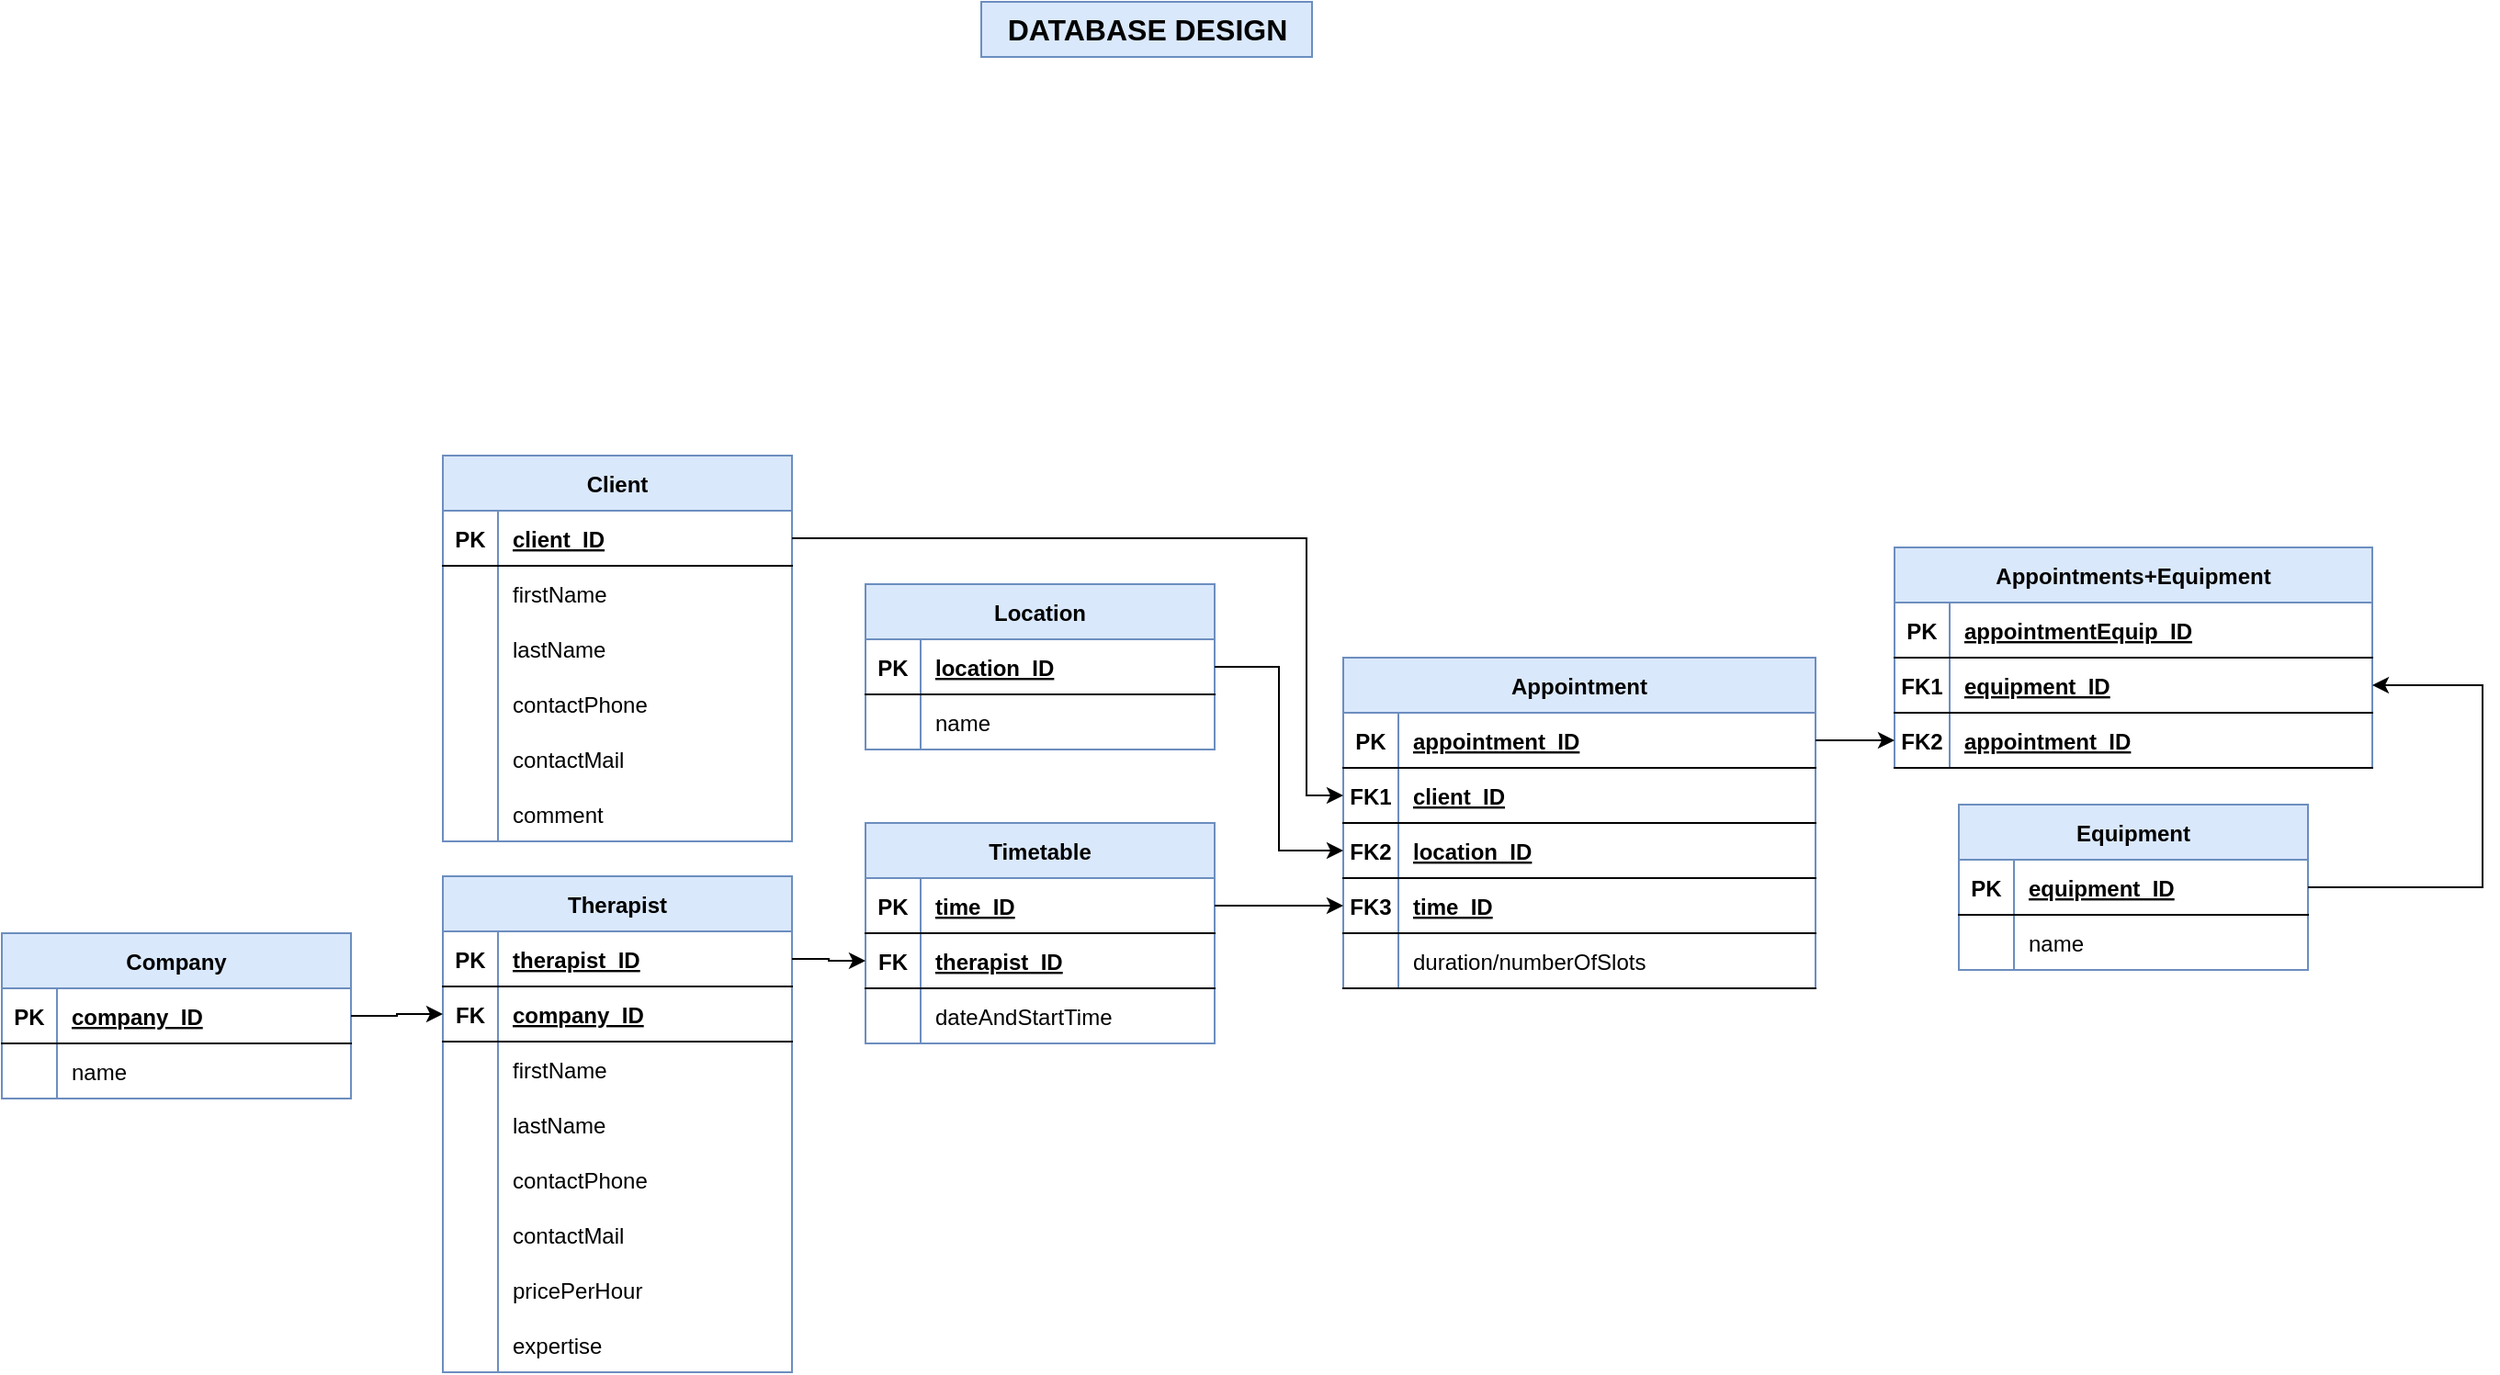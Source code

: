 <mxfile version="20.8.20" type="github"><diagram id="jlo-bYdpeBWz3SXRT93-" name="Page-1"><mxGraphModel dx="1931" dy="756" grid="1" gridSize="10" guides="1" tooltips="1" connect="1" arrows="1" fold="1" page="1" pageScale="1" pageWidth="827" pageHeight="1169" math="0" shadow="0"><root><mxCell id="0"/><mxCell id="1" parent="0"/><mxCell id="3V5KnM2Cs49ycITd4yvA-1" value="Appointment" style="shape=table;startSize=30;container=1;collapsible=1;childLayout=tableLayout;fixedRows=1;rowLines=0;fontStyle=1;align=center;resizeLast=1;fillColor=#dae8fc;strokeColor=#6c8ebf;" parent="1" vertex="1"><mxGeometry x="520" y="430" width="257" height="180" as="geometry"><mxRectangle x="280" y="190" width="110" height="30" as="alternateBounds"/></mxGeometry></mxCell><mxCell id="3V5KnM2Cs49ycITd4yvA-2" value="" style="shape=tableRow;horizontal=0;startSize=0;swimlaneHead=0;swimlaneBody=0;fillColor=none;collapsible=0;dropTarget=0;points=[[0,0.5],[1,0.5]];portConstraint=eastwest;top=0;left=0;right=0;bottom=1;" parent="3V5KnM2Cs49ycITd4yvA-1" vertex="1"><mxGeometry y="30" width="257" height="30" as="geometry"/></mxCell><mxCell id="3V5KnM2Cs49ycITd4yvA-3" value="PK" style="shape=partialRectangle;connectable=0;fillColor=none;top=0;left=0;bottom=0;right=0;fontStyle=1;overflow=hidden;" parent="3V5KnM2Cs49ycITd4yvA-2" vertex="1"><mxGeometry width="30" height="30" as="geometry"><mxRectangle width="30" height="30" as="alternateBounds"/></mxGeometry></mxCell><mxCell id="3V5KnM2Cs49ycITd4yvA-4" value="appointment_ID" style="shape=partialRectangle;connectable=0;fillColor=none;top=0;left=0;bottom=0;right=0;align=left;spacingLeft=6;fontStyle=5;overflow=hidden;" parent="3V5KnM2Cs49ycITd4yvA-2" vertex="1"><mxGeometry x="30" width="227" height="30" as="geometry"><mxRectangle width="227" height="30" as="alternateBounds"/></mxGeometry></mxCell><mxCell id="3V5KnM2Cs49ycITd4yvA-25" style="shape=tableRow;horizontal=0;startSize=0;swimlaneHead=0;swimlaneBody=0;fillColor=none;collapsible=0;dropTarget=0;points=[[0,0.5],[1,0.5]];portConstraint=eastwest;top=0;left=0;right=0;bottom=1;" parent="3V5KnM2Cs49ycITd4yvA-1" vertex="1"><mxGeometry y="60" width="257" height="30" as="geometry"/></mxCell><mxCell id="3V5KnM2Cs49ycITd4yvA-26" value="FK1" style="shape=partialRectangle;connectable=0;fillColor=none;top=0;left=0;bottom=0;right=0;fontStyle=1;overflow=hidden;" parent="3V5KnM2Cs49ycITd4yvA-25" vertex="1"><mxGeometry width="30" height="30" as="geometry"><mxRectangle width="30" height="30" as="alternateBounds"/></mxGeometry></mxCell><mxCell id="3V5KnM2Cs49ycITd4yvA-27" value="client_ID" style="shape=partialRectangle;connectable=0;fillColor=none;top=0;left=0;bottom=0;right=0;align=left;spacingLeft=6;fontStyle=5;overflow=hidden;" parent="3V5KnM2Cs49ycITd4yvA-25" vertex="1"><mxGeometry x="30" width="227" height="30" as="geometry"><mxRectangle width="227" height="30" as="alternateBounds"/></mxGeometry></mxCell><mxCell id="3V5KnM2Cs49ycITd4yvA-28" style="shape=tableRow;horizontal=0;startSize=0;swimlaneHead=0;swimlaneBody=0;fillColor=none;collapsible=0;dropTarget=0;points=[[0,0.5],[1,0.5]];portConstraint=eastwest;top=0;left=0;right=0;bottom=1;" parent="3V5KnM2Cs49ycITd4yvA-1" vertex="1"><mxGeometry y="90" width="257" height="30" as="geometry"/></mxCell><mxCell id="3V5KnM2Cs49ycITd4yvA-29" value="FK2" style="shape=partialRectangle;connectable=0;fillColor=none;top=0;left=0;bottom=0;right=0;fontStyle=1;overflow=hidden;" parent="3V5KnM2Cs49ycITd4yvA-28" vertex="1"><mxGeometry width="30" height="30" as="geometry"><mxRectangle width="30" height="30" as="alternateBounds"/></mxGeometry></mxCell><mxCell id="3V5KnM2Cs49ycITd4yvA-30" value="location_ID" style="shape=partialRectangle;connectable=0;fillColor=none;top=0;left=0;bottom=0;right=0;align=left;spacingLeft=6;fontStyle=5;overflow=hidden;" parent="3V5KnM2Cs49ycITd4yvA-28" vertex="1"><mxGeometry x="30" width="227" height="30" as="geometry"><mxRectangle width="227" height="30" as="alternateBounds"/></mxGeometry></mxCell><mxCell id="oIh446ihmRbqY0KrSiiX-4" style="shape=tableRow;horizontal=0;startSize=0;swimlaneHead=0;swimlaneBody=0;fillColor=none;collapsible=0;dropTarget=0;points=[[0,0.5],[1,0.5]];portConstraint=eastwest;top=0;left=0;right=0;bottom=1;" vertex="1" parent="3V5KnM2Cs49ycITd4yvA-1"><mxGeometry y="120" width="257" height="30" as="geometry"/></mxCell><mxCell id="oIh446ihmRbqY0KrSiiX-5" value="FK3" style="shape=partialRectangle;connectable=0;fillColor=none;top=0;left=0;bottom=0;right=0;fontStyle=1;overflow=hidden;" vertex="1" parent="oIh446ihmRbqY0KrSiiX-4"><mxGeometry width="30" height="30" as="geometry"><mxRectangle width="30" height="30" as="alternateBounds"/></mxGeometry></mxCell><mxCell id="oIh446ihmRbqY0KrSiiX-6" value="time_ID" style="shape=partialRectangle;connectable=0;fillColor=none;top=0;left=0;bottom=0;right=0;align=left;spacingLeft=6;fontStyle=5;overflow=hidden;" vertex="1" parent="oIh446ihmRbqY0KrSiiX-4"><mxGeometry x="30" width="227" height="30" as="geometry"><mxRectangle width="227" height="30" as="alternateBounds"/></mxGeometry></mxCell><mxCell id="oIh446ihmRbqY0KrSiiX-1" style="shape=tableRow;horizontal=0;startSize=0;swimlaneHead=0;swimlaneBody=0;fillColor=none;collapsible=0;dropTarget=0;points=[[0,0.5],[1,0.5]];portConstraint=eastwest;top=0;left=0;right=0;bottom=1;" vertex="1" parent="3V5KnM2Cs49ycITd4yvA-1"><mxGeometry y="150" width="257" height="30" as="geometry"/></mxCell><mxCell id="oIh446ihmRbqY0KrSiiX-2" style="shape=partialRectangle;connectable=0;fillColor=none;top=0;left=0;bottom=0;right=0;fontStyle=1;overflow=hidden;" vertex="1" parent="oIh446ihmRbqY0KrSiiX-1"><mxGeometry width="30" height="30" as="geometry"><mxRectangle width="30" height="30" as="alternateBounds"/></mxGeometry></mxCell><mxCell id="oIh446ihmRbqY0KrSiiX-3" value="duration/numberOfSlots" style="shape=partialRectangle;connectable=0;fillColor=none;top=0;left=0;bottom=0;right=0;align=left;spacingLeft=6;fontStyle=0;overflow=hidden;" vertex="1" parent="oIh446ihmRbqY0KrSiiX-1"><mxGeometry x="30" width="227" height="30" as="geometry"><mxRectangle width="227" height="30" as="alternateBounds"/></mxGeometry></mxCell><mxCell id="3V5KnM2Cs49ycITd4yvA-31" value="Therapist" style="shape=table;startSize=30;container=1;collapsible=1;childLayout=tableLayout;fixedRows=1;rowLines=0;fontStyle=1;align=center;resizeLast=1;fillColor=#dae8fc;strokeColor=#6c8ebf;" parent="1" vertex="1"><mxGeometry x="30" y="549" width="190" height="270" as="geometry"/></mxCell><mxCell id="3V5KnM2Cs49ycITd4yvA-32" value="" style="shape=tableRow;horizontal=0;startSize=0;swimlaneHead=0;swimlaneBody=0;fillColor=none;collapsible=0;dropTarget=0;points=[[0,0.5],[1,0.5]];portConstraint=eastwest;top=0;left=0;right=0;bottom=1;" parent="3V5KnM2Cs49ycITd4yvA-31" vertex="1"><mxGeometry y="30" width="190" height="30" as="geometry"/></mxCell><mxCell id="3V5KnM2Cs49ycITd4yvA-33" value="PK" style="shape=partialRectangle;connectable=0;fillColor=none;top=0;left=0;bottom=0;right=0;fontStyle=1;overflow=hidden;" parent="3V5KnM2Cs49ycITd4yvA-32" vertex="1"><mxGeometry width="30" height="30" as="geometry"><mxRectangle width="30" height="30" as="alternateBounds"/></mxGeometry></mxCell><mxCell id="3V5KnM2Cs49ycITd4yvA-34" value="therapist_ID" style="shape=partialRectangle;connectable=0;fillColor=none;top=0;left=0;bottom=0;right=0;align=left;spacingLeft=6;fontStyle=5;overflow=hidden;" parent="3V5KnM2Cs49ycITd4yvA-32" vertex="1"><mxGeometry x="30" width="160" height="30" as="geometry"><mxRectangle width="160" height="30" as="alternateBounds"/></mxGeometry></mxCell><mxCell id="3V5KnM2Cs49ycITd4yvA-130" style="shape=tableRow;horizontal=0;startSize=0;swimlaneHead=0;swimlaneBody=0;fillColor=none;collapsible=0;dropTarget=0;points=[[0,0.5],[1,0.5]];portConstraint=eastwest;top=0;left=0;right=0;bottom=1;" parent="3V5KnM2Cs49ycITd4yvA-31" vertex="1"><mxGeometry y="60" width="190" height="30" as="geometry"/></mxCell><mxCell id="3V5KnM2Cs49ycITd4yvA-131" value="FK" style="shape=partialRectangle;connectable=0;fillColor=none;top=0;left=0;bottom=0;right=0;fontStyle=1;overflow=hidden;" parent="3V5KnM2Cs49ycITd4yvA-130" vertex="1"><mxGeometry width="30" height="30" as="geometry"><mxRectangle width="30" height="30" as="alternateBounds"/></mxGeometry></mxCell><mxCell id="3V5KnM2Cs49ycITd4yvA-132" value="company_ID" style="shape=partialRectangle;connectable=0;fillColor=none;top=0;left=0;bottom=0;right=0;align=left;spacingLeft=6;fontStyle=5;overflow=hidden;" parent="3V5KnM2Cs49ycITd4yvA-130" vertex="1"><mxGeometry x="30" width="160" height="30" as="geometry"><mxRectangle width="160" height="30" as="alternateBounds"/></mxGeometry></mxCell><mxCell id="3V5KnM2Cs49ycITd4yvA-35" value="" style="shape=tableRow;horizontal=0;startSize=0;swimlaneHead=0;swimlaneBody=0;fillColor=none;collapsible=0;dropTarget=0;points=[[0,0.5],[1,0.5]];portConstraint=eastwest;top=0;left=0;right=0;bottom=0;" parent="3V5KnM2Cs49ycITd4yvA-31" vertex="1"><mxGeometry y="90" width="190" height="30" as="geometry"/></mxCell><mxCell id="3V5KnM2Cs49ycITd4yvA-36" value="" style="shape=partialRectangle;connectable=0;fillColor=none;top=0;left=0;bottom=0;right=0;editable=1;overflow=hidden;" parent="3V5KnM2Cs49ycITd4yvA-35" vertex="1"><mxGeometry width="30" height="30" as="geometry"><mxRectangle width="30" height="30" as="alternateBounds"/></mxGeometry></mxCell><mxCell id="3V5KnM2Cs49ycITd4yvA-37" value="firstName" style="shape=partialRectangle;connectable=0;fillColor=none;top=0;left=0;bottom=0;right=0;align=left;spacingLeft=6;overflow=hidden;" parent="3V5KnM2Cs49ycITd4yvA-35" vertex="1"><mxGeometry x="30" width="160" height="30" as="geometry"><mxRectangle width="160" height="30" as="alternateBounds"/></mxGeometry></mxCell><mxCell id="3V5KnM2Cs49ycITd4yvA-38" value="" style="shape=tableRow;horizontal=0;startSize=0;swimlaneHead=0;swimlaneBody=0;fillColor=none;collapsible=0;dropTarget=0;points=[[0,0.5],[1,0.5]];portConstraint=eastwest;top=0;left=0;right=0;bottom=0;" parent="3V5KnM2Cs49ycITd4yvA-31" vertex="1"><mxGeometry y="120" width="190" height="30" as="geometry"/></mxCell><mxCell id="3V5KnM2Cs49ycITd4yvA-39" value="" style="shape=partialRectangle;connectable=0;fillColor=none;top=0;left=0;bottom=0;right=0;editable=1;overflow=hidden;" parent="3V5KnM2Cs49ycITd4yvA-38" vertex="1"><mxGeometry width="30" height="30" as="geometry"><mxRectangle width="30" height="30" as="alternateBounds"/></mxGeometry></mxCell><mxCell id="3V5KnM2Cs49ycITd4yvA-40" value="lastName" style="shape=partialRectangle;connectable=0;fillColor=none;top=0;left=0;bottom=0;right=0;align=left;spacingLeft=6;overflow=hidden;" parent="3V5KnM2Cs49ycITd4yvA-38" vertex="1"><mxGeometry x="30" width="160" height="30" as="geometry"><mxRectangle width="160" height="30" as="alternateBounds"/></mxGeometry></mxCell><mxCell id="3V5KnM2Cs49ycITd4yvA-41" value="" style="shape=tableRow;horizontal=0;startSize=0;swimlaneHead=0;swimlaneBody=0;fillColor=none;collapsible=0;dropTarget=0;points=[[0,0.5],[1,0.5]];portConstraint=eastwest;top=0;left=0;right=0;bottom=0;" parent="3V5KnM2Cs49ycITd4yvA-31" vertex="1"><mxGeometry y="150" width="190" height="30" as="geometry"/></mxCell><mxCell id="3V5KnM2Cs49ycITd4yvA-42" value="" style="shape=partialRectangle;connectable=0;fillColor=none;top=0;left=0;bottom=0;right=0;editable=1;overflow=hidden;" parent="3V5KnM2Cs49ycITd4yvA-41" vertex="1"><mxGeometry width="30" height="30" as="geometry"><mxRectangle width="30" height="30" as="alternateBounds"/></mxGeometry></mxCell><mxCell id="3V5KnM2Cs49ycITd4yvA-43" value="contactPhone" style="shape=partialRectangle;connectable=0;fillColor=none;top=0;left=0;bottom=0;right=0;align=left;spacingLeft=6;overflow=hidden;" parent="3V5KnM2Cs49ycITd4yvA-41" vertex="1"><mxGeometry x="30" width="160" height="30" as="geometry"><mxRectangle width="160" height="30" as="alternateBounds"/></mxGeometry></mxCell><mxCell id="3V5KnM2Cs49ycITd4yvA-44" style="shape=tableRow;horizontal=0;startSize=0;swimlaneHead=0;swimlaneBody=0;fillColor=none;collapsible=0;dropTarget=0;points=[[0,0.5],[1,0.5]];portConstraint=eastwest;top=0;left=0;right=0;bottom=0;" parent="3V5KnM2Cs49ycITd4yvA-31" vertex="1"><mxGeometry y="180" width="190" height="30" as="geometry"/></mxCell><mxCell id="3V5KnM2Cs49ycITd4yvA-45" style="shape=partialRectangle;connectable=0;fillColor=none;top=0;left=0;bottom=0;right=0;editable=1;overflow=hidden;" parent="3V5KnM2Cs49ycITd4yvA-44" vertex="1"><mxGeometry width="30" height="30" as="geometry"><mxRectangle width="30" height="30" as="alternateBounds"/></mxGeometry></mxCell><mxCell id="3V5KnM2Cs49ycITd4yvA-46" value="contactMail" style="shape=partialRectangle;connectable=0;fillColor=none;top=0;left=0;bottom=0;right=0;align=left;spacingLeft=6;overflow=hidden;" parent="3V5KnM2Cs49ycITd4yvA-44" vertex="1"><mxGeometry x="30" width="160" height="30" as="geometry"><mxRectangle width="160" height="30" as="alternateBounds"/></mxGeometry></mxCell><mxCell id="3V5KnM2Cs49ycITd4yvA-47" style="shape=tableRow;horizontal=0;startSize=0;swimlaneHead=0;swimlaneBody=0;fillColor=none;collapsible=0;dropTarget=0;points=[[0,0.5],[1,0.5]];portConstraint=eastwest;top=0;left=0;right=0;bottom=0;" parent="3V5KnM2Cs49ycITd4yvA-31" vertex="1"><mxGeometry y="210" width="190" height="30" as="geometry"/></mxCell><mxCell id="3V5KnM2Cs49ycITd4yvA-48" style="shape=partialRectangle;connectable=0;fillColor=none;top=0;left=0;bottom=0;right=0;editable=1;overflow=hidden;" parent="3V5KnM2Cs49ycITd4yvA-47" vertex="1"><mxGeometry width="30" height="30" as="geometry"><mxRectangle width="30" height="30" as="alternateBounds"/></mxGeometry></mxCell><mxCell id="3V5KnM2Cs49ycITd4yvA-49" value="pricePerHour" style="shape=partialRectangle;connectable=0;fillColor=none;top=0;left=0;bottom=0;right=0;align=left;spacingLeft=6;overflow=hidden;" parent="3V5KnM2Cs49ycITd4yvA-47" vertex="1"><mxGeometry x="30" width="160" height="30" as="geometry"><mxRectangle width="160" height="30" as="alternateBounds"/></mxGeometry></mxCell><mxCell id="3V5KnM2Cs49ycITd4yvA-50" style="shape=tableRow;horizontal=0;startSize=0;swimlaneHead=0;swimlaneBody=0;fillColor=none;collapsible=0;dropTarget=0;points=[[0,0.5],[1,0.5]];portConstraint=eastwest;top=0;left=0;right=0;bottom=0;" parent="3V5KnM2Cs49ycITd4yvA-31" vertex="1"><mxGeometry y="240" width="190" height="30" as="geometry"/></mxCell><mxCell id="3V5KnM2Cs49ycITd4yvA-51" style="shape=partialRectangle;connectable=0;fillColor=none;top=0;left=0;bottom=0;right=0;editable=1;overflow=hidden;" parent="3V5KnM2Cs49ycITd4yvA-50" vertex="1"><mxGeometry width="30" height="30" as="geometry"><mxRectangle width="30" height="30" as="alternateBounds"/></mxGeometry></mxCell><mxCell id="3V5KnM2Cs49ycITd4yvA-52" value="expertise" style="shape=partialRectangle;connectable=0;fillColor=none;top=0;left=0;bottom=0;right=0;align=left;spacingLeft=6;overflow=hidden;" parent="3V5KnM2Cs49ycITd4yvA-50" vertex="1"><mxGeometry x="30" width="160" height="30" as="geometry"><mxRectangle width="160" height="30" as="alternateBounds"/></mxGeometry></mxCell><mxCell id="3V5KnM2Cs49ycITd4yvA-53" value="Client" style="shape=table;startSize=30;container=1;collapsible=1;childLayout=tableLayout;fixedRows=1;rowLines=0;fontStyle=1;align=center;resizeLast=1;fillColor=#dae8fc;strokeColor=#6c8ebf;" parent="1" vertex="1"><mxGeometry x="30" y="320" width="190" height="210" as="geometry"/></mxCell><mxCell id="3V5KnM2Cs49ycITd4yvA-54" value="" style="shape=tableRow;horizontal=0;startSize=0;swimlaneHead=0;swimlaneBody=0;fillColor=none;collapsible=0;dropTarget=0;points=[[0,0.5],[1,0.5]];portConstraint=eastwest;top=0;left=0;right=0;bottom=1;" parent="3V5KnM2Cs49ycITd4yvA-53" vertex="1"><mxGeometry y="30" width="190" height="30" as="geometry"/></mxCell><mxCell id="3V5KnM2Cs49ycITd4yvA-55" value="PK" style="shape=partialRectangle;connectable=0;fillColor=none;top=0;left=0;bottom=0;right=0;fontStyle=1;overflow=hidden;" parent="3V5KnM2Cs49ycITd4yvA-54" vertex="1"><mxGeometry width="30" height="30" as="geometry"><mxRectangle width="30" height="30" as="alternateBounds"/></mxGeometry></mxCell><mxCell id="3V5KnM2Cs49ycITd4yvA-56" value="client_ID" style="shape=partialRectangle;connectable=0;fillColor=none;top=0;left=0;bottom=0;right=0;align=left;spacingLeft=6;fontStyle=5;overflow=hidden;" parent="3V5KnM2Cs49ycITd4yvA-54" vertex="1"><mxGeometry x="30" width="160" height="30" as="geometry"><mxRectangle width="160" height="30" as="alternateBounds"/></mxGeometry></mxCell><mxCell id="3V5KnM2Cs49ycITd4yvA-57" value="" style="shape=tableRow;horizontal=0;startSize=0;swimlaneHead=0;swimlaneBody=0;fillColor=none;collapsible=0;dropTarget=0;points=[[0,0.5],[1,0.5]];portConstraint=eastwest;top=0;left=0;right=0;bottom=0;" parent="3V5KnM2Cs49ycITd4yvA-53" vertex="1"><mxGeometry y="60" width="190" height="30" as="geometry"/></mxCell><mxCell id="3V5KnM2Cs49ycITd4yvA-58" value="" style="shape=partialRectangle;connectable=0;fillColor=none;top=0;left=0;bottom=0;right=0;editable=1;overflow=hidden;" parent="3V5KnM2Cs49ycITd4yvA-57" vertex="1"><mxGeometry width="30" height="30" as="geometry"><mxRectangle width="30" height="30" as="alternateBounds"/></mxGeometry></mxCell><mxCell id="3V5KnM2Cs49ycITd4yvA-59" value="firstName" style="shape=partialRectangle;connectable=0;fillColor=none;top=0;left=0;bottom=0;right=0;align=left;spacingLeft=6;overflow=hidden;" parent="3V5KnM2Cs49ycITd4yvA-57" vertex="1"><mxGeometry x="30" width="160" height="30" as="geometry"><mxRectangle width="160" height="30" as="alternateBounds"/></mxGeometry></mxCell><mxCell id="3V5KnM2Cs49ycITd4yvA-60" value="" style="shape=tableRow;horizontal=0;startSize=0;swimlaneHead=0;swimlaneBody=0;fillColor=none;collapsible=0;dropTarget=0;points=[[0,0.5],[1,0.5]];portConstraint=eastwest;top=0;left=0;right=0;bottom=0;" parent="3V5KnM2Cs49ycITd4yvA-53" vertex="1"><mxGeometry y="90" width="190" height="30" as="geometry"/></mxCell><mxCell id="3V5KnM2Cs49ycITd4yvA-61" value="" style="shape=partialRectangle;connectable=0;fillColor=none;top=0;left=0;bottom=0;right=0;editable=1;overflow=hidden;" parent="3V5KnM2Cs49ycITd4yvA-60" vertex="1"><mxGeometry width="30" height="30" as="geometry"><mxRectangle width="30" height="30" as="alternateBounds"/></mxGeometry></mxCell><mxCell id="3V5KnM2Cs49ycITd4yvA-62" value="lastName" style="shape=partialRectangle;connectable=0;fillColor=none;top=0;left=0;bottom=0;right=0;align=left;spacingLeft=6;overflow=hidden;" parent="3V5KnM2Cs49ycITd4yvA-60" vertex="1"><mxGeometry x="30" width="160" height="30" as="geometry"><mxRectangle width="160" height="30" as="alternateBounds"/></mxGeometry></mxCell><mxCell id="3V5KnM2Cs49ycITd4yvA-63" value="" style="shape=tableRow;horizontal=0;startSize=0;swimlaneHead=0;swimlaneBody=0;fillColor=none;collapsible=0;dropTarget=0;points=[[0,0.5],[1,0.5]];portConstraint=eastwest;top=0;left=0;right=0;bottom=0;" parent="3V5KnM2Cs49ycITd4yvA-53" vertex="1"><mxGeometry y="120" width="190" height="30" as="geometry"/></mxCell><mxCell id="3V5KnM2Cs49ycITd4yvA-64" value="" style="shape=partialRectangle;connectable=0;fillColor=none;top=0;left=0;bottom=0;right=0;editable=1;overflow=hidden;" parent="3V5KnM2Cs49ycITd4yvA-63" vertex="1"><mxGeometry width="30" height="30" as="geometry"><mxRectangle width="30" height="30" as="alternateBounds"/></mxGeometry></mxCell><mxCell id="3V5KnM2Cs49ycITd4yvA-65" value="contactPhone" style="shape=partialRectangle;connectable=0;fillColor=none;top=0;left=0;bottom=0;right=0;align=left;spacingLeft=6;overflow=hidden;" parent="3V5KnM2Cs49ycITd4yvA-63" vertex="1"><mxGeometry x="30" width="160" height="30" as="geometry"><mxRectangle width="160" height="30" as="alternateBounds"/></mxGeometry></mxCell><mxCell id="3V5KnM2Cs49ycITd4yvA-66" style="shape=tableRow;horizontal=0;startSize=0;swimlaneHead=0;swimlaneBody=0;fillColor=none;collapsible=0;dropTarget=0;points=[[0,0.5],[1,0.5]];portConstraint=eastwest;top=0;left=0;right=0;bottom=0;" parent="3V5KnM2Cs49ycITd4yvA-53" vertex="1"><mxGeometry y="150" width="190" height="30" as="geometry"/></mxCell><mxCell id="3V5KnM2Cs49ycITd4yvA-67" style="shape=partialRectangle;connectable=0;fillColor=none;top=0;left=0;bottom=0;right=0;editable=1;overflow=hidden;" parent="3V5KnM2Cs49ycITd4yvA-66" vertex="1"><mxGeometry width="30" height="30" as="geometry"><mxRectangle width="30" height="30" as="alternateBounds"/></mxGeometry></mxCell><mxCell id="3V5KnM2Cs49ycITd4yvA-68" value="contactMail" style="shape=partialRectangle;connectable=0;fillColor=none;top=0;left=0;bottom=0;right=0;align=left;spacingLeft=6;overflow=hidden;" parent="3V5KnM2Cs49ycITd4yvA-66" vertex="1"><mxGeometry x="30" width="160" height="30" as="geometry"><mxRectangle width="160" height="30" as="alternateBounds"/></mxGeometry></mxCell><mxCell id="3V5KnM2Cs49ycITd4yvA-69" style="shape=tableRow;horizontal=0;startSize=0;swimlaneHead=0;swimlaneBody=0;fillColor=none;collapsible=0;dropTarget=0;points=[[0,0.5],[1,0.5]];portConstraint=eastwest;top=0;left=0;right=0;bottom=0;" parent="3V5KnM2Cs49ycITd4yvA-53" vertex="1"><mxGeometry y="180" width="190" height="30" as="geometry"/></mxCell><mxCell id="3V5KnM2Cs49ycITd4yvA-70" style="shape=partialRectangle;connectable=0;fillColor=none;top=0;left=0;bottom=0;right=0;editable=1;overflow=hidden;" parent="3V5KnM2Cs49ycITd4yvA-69" vertex="1"><mxGeometry width="30" height="30" as="geometry"><mxRectangle width="30" height="30" as="alternateBounds"/></mxGeometry></mxCell><mxCell id="3V5KnM2Cs49ycITd4yvA-71" value="comment" style="shape=partialRectangle;connectable=0;fillColor=none;top=0;left=0;bottom=0;right=0;align=left;spacingLeft=6;overflow=hidden;" parent="3V5KnM2Cs49ycITd4yvA-69" vertex="1"><mxGeometry x="30" width="160" height="30" as="geometry"><mxRectangle width="160" height="30" as="alternateBounds"/></mxGeometry></mxCell><mxCell id="3V5KnM2Cs49ycITd4yvA-73" value="Location" style="shape=table;startSize=30;container=1;collapsible=1;childLayout=tableLayout;fixedRows=1;rowLines=0;fontStyle=1;align=center;resizeLast=1;fillColor=#dae8fc;strokeColor=#6c8ebf;" parent="1" vertex="1"><mxGeometry x="260" y="390" width="190" height="90" as="geometry"/></mxCell><mxCell id="3V5KnM2Cs49ycITd4yvA-74" value="" style="shape=tableRow;horizontal=0;startSize=0;swimlaneHead=0;swimlaneBody=0;fillColor=none;collapsible=0;dropTarget=0;points=[[0,0.5],[1,0.5]];portConstraint=eastwest;top=0;left=0;right=0;bottom=1;" parent="3V5KnM2Cs49ycITd4yvA-73" vertex="1"><mxGeometry y="30" width="190" height="30" as="geometry"/></mxCell><mxCell id="3V5KnM2Cs49ycITd4yvA-75" value="PK" style="shape=partialRectangle;connectable=0;fillColor=none;top=0;left=0;bottom=0;right=0;fontStyle=1;overflow=hidden;" parent="3V5KnM2Cs49ycITd4yvA-74" vertex="1"><mxGeometry width="30" height="30" as="geometry"><mxRectangle width="30" height="30" as="alternateBounds"/></mxGeometry></mxCell><mxCell id="3V5KnM2Cs49ycITd4yvA-76" value="location_ID" style="shape=partialRectangle;connectable=0;fillColor=none;top=0;left=0;bottom=0;right=0;align=left;spacingLeft=6;fontStyle=5;overflow=hidden;" parent="3V5KnM2Cs49ycITd4yvA-74" vertex="1"><mxGeometry x="30" width="160" height="30" as="geometry"><mxRectangle width="160" height="30" as="alternateBounds"/></mxGeometry></mxCell><mxCell id="3V5KnM2Cs49ycITd4yvA-77" value="" style="shape=tableRow;horizontal=0;startSize=0;swimlaneHead=0;swimlaneBody=0;fillColor=none;collapsible=0;dropTarget=0;points=[[0,0.5],[1,0.5]];portConstraint=eastwest;top=0;left=0;right=0;bottom=0;" parent="3V5KnM2Cs49ycITd4yvA-73" vertex="1"><mxGeometry y="60" width="190" height="30" as="geometry"/></mxCell><mxCell id="3V5KnM2Cs49ycITd4yvA-78" value="" style="shape=partialRectangle;connectable=0;fillColor=none;top=0;left=0;bottom=0;right=0;editable=1;overflow=hidden;" parent="3V5KnM2Cs49ycITd4yvA-77" vertex="1"><mxGeometry width="30" height="30" as="geometry"><mxRectangle width="30" height="30" as="alternateBounds"/></mxGeometry></mxCell><mxCell id="3V5KnM2Cs49ycITd4yvA-79" value="name" style="shape=partialRectangle;connectable=0;fillColor=none;top=0;left=0;bottom=0;right=0;align=left;spacingLeft=6;overflow=hidden;" parent="3V5KnM2Cs49ycITd4yvA-77" vertex="1"><mxGeometry x="30" width="160" height="30" as="geometry"><mxRectangle width="160" height="30" as="alternateBounds"/></mxGeometry></mxCell><mxCell id="3V5KnM2Cs49ycITd4yvA-86" value="Company" style="shape=table;startSize=30;container=1;collapsible=1;childLayout=tableLayout;fixedRows=1;rowLines=0;fontStyle=1;align=center;resizeLast=1;fillColor=#dae8fc;strokeColor=#6c8ebf;" parent="1" vertex="1"><mxGeometry x="-210" y="580" width="190" height="90" as="geometry"/></mxCell><mxCell id="3V5KnM2Cs49ycITd4yvA-87" value="" style="shape=tableRow;horizontal=0;startSize=0;swimlaneHead=0;swimlaneBody=0;fillColor=none;collapsible=0;dropTarget=0;points=[[0,0.5],[1,0.5]];portConstraint=eastwest;top=0;left=0;right=0;bottom=1;" parent="3V5KnM2Cs49ycITd4yvA-86" vertex="1"><mxGeometry y="30" width="190" height="30" as="geometry"/></mxCell><mxCell id="3V5KnM2Cs49ycITd4yvA-88" value="PK" style="shape=partialRectangle;connectable=0;fillColor=none;top=0;left=0;bottom=0;right=0;fontStyle=1;overflow=hidden;" parent="3V5KnM2Cs49ycITd4yvA-87" vertex="1"><mxGeometry width="30" height="30" as="geometry"><mxRectangle width="30" height="30" as="alternateBounds"/></mxGeometry></mxCell><mxCell id="3V5KnM2Cs49ycITd4yvA-89" value="company_ID" style="shape=partialRectangle;connectable=0;fillColor=none;top=0;left=0;bottom=0;right=0;align=left;spacingLeft=6;fontStyle=5;overflow=hidden;" parent="3V5KnM2Cs49ycITd4yvA-87" vertex="1"><mxGeometry x="30" width="160" height="30" as="geometry"><mxRectangle width="160" height="30" as="alternateBounds"/></mxGeometry></mxCell><mxCell id="3V5KnM2Cs49ycITd4yvA-90" value="" style="shape=tableRow;horizontal=0;startSize=0;swimlaneHead=0;swimlaneBody=0;fillColor=none;collapsible=0;dropTarget=0;points=[[0,0.5],[1,0.5]];portConstraint=eastwest;top=0;left=0;right=0;bottom=0;" parent="3V5KnM2Cs49ycITd4yvA-86" vertex="1"><mxGeometry y="60" width="190" height="30" as="geometry"/></mxCell><mxCell id="3V5KnM2Cs49ycITd4yvA-91" value="" style="shape=partialRectangle;connectable=0;fillColor=none;top=0;left=0;bottom=0;right=0;editable=1;overflow=hidden;" parent="3V5KnM2Cs49ycITd4yvA-90" vertex="1"><mxGeometry width="30" height="30" as="geometry"><mxRectangle width="30" height="30" as="alternateBounds"/></mxGeometry></mxCell><mxCell id="3V5KnM2Cs49ycITd4yvA-92" value="name" style="shape=partialRectangle;connectable=0;fillColor=none;top=0;left=0;bottom=0;right=0;align=left;spacingLeft=6;overflow=hidden;" parent="3V5KnM2Cs49ycITd4yvA-90" vertex="1"><mxGeometry x="30" width="160" height="30" as="geometry"><mxRectangle width="160" height="30" as="alternateBounds"/></mxGeometry></mxCell><mxCell id="3V5KnM2Cs49ycITd4yvA-93" value="Equipment" style="shape=table;startSize=30;container=1;collapsible=1;childLayout=tableLayout;fixedRows=1;rowLines=0;fontStyle=1;align=center;resizeLast=1;fillColor=#dae8fc;strokeColor=#6c8ebf;" parent="1" vertex="1"><mxGeometry x="855" y="510" width="190" height="90" as="geometry"/></mxCell><mxCell id="3V5KnM2Cs49ycITd4yvA-94" value="" style="shape=tableRow;horizontal=0;startSize=0;swimlaneHead=0;swimlaneBody=0;fillColor=none;collapsible=0;dropTarget=0;points=[[0,0.5],[1,0.5]];portConstraint=eastwest;top=0;left=0;right=0;bottom=1;" parent="3V5KnM2Cs49ycITd4yvA-93" vertex="1"><mxGeometry y="30" width="190" height="30" as="geometry"/></mxCell><mxCell id="3V5KnM2Cs49ycITd4yvA-95" value="PK" style="shape=partialRectangle;connectable=0;fillColor=none;top=0;left=0;bottom=0;right=0;fontStyle=1;overflow=hidden;" parent="3V5KnM2Cs49ycITd4yvA-94" vertex="1"><mxGeometry width="30" height="30" as="geometry"><mxRectangle width="30" height="30" as="alternateBounds"/></mxGeometry></mxCell><mxCell id="3V5KnM2Cs49ycITd4yvA-96" value="equipment_ID" style="shape=partialRectangle;connectable=0;fillColor=none;top=0;left=0;bottom=0;right=0;align=left;spacingLeft=6;fontStyle=5;overflow=hidden;" parent="3V5KnM2Cs49ycITd4yvA-94" vertex="1"><mxGeometry x="30" width="160" height="30" as="geometry"><mxRectangle width="160" height="30" as="alternateBounds"/></mxGeometry></mxCell><mxCell id="3V5KnM2Cs49ycITd4yvA-97" value="" style="shape=tableRow;horizontal=0;startSize=0;swimlaneHead=0;swimlaneBody=0;fillColor=none;collapsible=0;dropTarget=0;points=[[0,0.5],[1,0.5]];portConstraint=eastwest;top=0;left=0;right=0;bottom=0;" parent="3V5KnM2Cs49ycITd4yvA-93" vertex="1"><mxGeometry y="60" width="190" height="30" as="geometry"/></mxCell><mxCell id="3V5KnM2Cs49ycITd4yvA-98" value="" style="shape=partialRectangle;connectable=0;fillColor=none;top=0;left=0;bottom=0;right=0;editable=1;overflow=hidden;" parent="3V5KnM2Cs49ycITd4yvA-97" vertex="1"><mxGeometry width="30" height="30" as="geometry"><mxRectangle width="30" height="30" as="alternateBounds"/></mxGeometry></mxCell><mxCell id="3V5KnM2Cs49ycITd4yvA-99" value="name" style="shape=partialRectangle;connectable=0;fillColor=none;top=0;left=0;bottom=0;right=0;align=left;spacingLeft=6;overflow=hidden;" parent="3V5KnM2Cs49ycITd4yvA-97" vertex="1"><mxGeometry x="30" width="160" height="30" as="geometry"><mxRectangle width="160" height="30" as="alternateBounds"/></mxGeometry></mxCell><mxCell id="3V5KnM2Cs49ycITd4yvA-101" value="Timetable" style="shape=table;startSize=30;container=1;collapsible=1;childLayout=tableLayout;fixedRows=1;rowLines=0;fontStyle=1;align=center;resizeLast=1;fillColor=#dae8fc;strokeColor=#6c8ebf;" parent="1" vertex="1"><mxGeometry x="260" y="520" width="190" height="120" as="geometry"/></mxCell><mxCell id="3V5KnM2Cs49ycITd4yvA-102" value="" style="shape=tableRow;horizontal=0;startSize=0;swimlaneHead=0;swimlaneBody=0;fillColor=none;collapsible=0;dropTarget=0;points=[[0,0.5],[1,0.5]];portConstraint=eastwest;top=0;left=0;right=0;bottom=1;" parent="3V5KnM2Cs49ycITd4yvA-101" vertex="1"><mxGeometry y="30" width="190" height="30" as="geometry"/></mxCell><mxCell id="3V5KnM2Cs49ycITd4yvA-103" value="PK" style="shape=partialRectangle;connectable=0;fillColor=none;top=0;left=0;bottom=0;right=0;fontStyle=1;overflow=hidden;" parent="3V5KnM2Cs49ycITd4yvA-102" vertex="1"><mxGeometry width="30" height="30" as="geometry"><mxRectangle width="30" height="30" as="alternateBounds"/></mxGeometry></mxCell><mxCell id="3V5KnM2Cs49ycITd4yvA-104" value="time_ID" style="shape=partialRectangle;connectable=0;fillColor=none;top=0;left=0;bottom=0;right=0;align=left;spacingLeft=6;fontStyle=5;overflow=hidden;" parent="3V5KnM2Cs49ycITd4yvA-102" vertex="1"><mxGeometry x="30" width="160" height="30" as="geometry"><mxRectangle width="160" height="30" as="alternateBounds"/></mxGeometry></mxCell><mxCell id="oIh446ihmRbqY0KrSiiX-19" style="shape=tableRow;horizontal=0;startSize=0;swimlaneHead=0;swimlaneBody=0;fillColor=none;collapsible=0;dropTarget=0;points=[[0,0.5],[1,0.5]];portConstraint=eastwest;top=0;left=0;right=0;bottom=1;" vertex="1" parent="3V5KnM2Cs49ycITd4yvA-101"><mxGeometry y="60" width="190" height="30" as="geometry"/></mxCell><mxCell id="oIh446ihmRbqY0KrSiiX-20" value="FK" style="shape=partialRectangle;connectable=0;fillColor=none;top=0;left=0;bottom=0;right=0;fontStyle=1;overflow=hidden;" vertex="1" parent="oIh446ihmRbqY0KrSiiX-19"><mxGeometry width="30" height="30" as="geometry"><mxRectangle width="30" height="30" as="alternateBounds"/></mxGeometry></mxCell><mxCell id="oIh446ihmRbqY0KrSiiX-21" value="therapist_ID" style="shape=partialRectangle;connectable=0;fillColor=none;top=0;left=0;bottom=0;right=0;align=left;spacingLeft=6;fontStyle=5;overflow=hidden;" vertex="1" parent="oIh446ihmRbqY0KrSiiX-19"><mxGeometry x="30" width="160" height="30" as="geometry"><mxRectangle width="160" height="30" as="alternateBounds"/></mxGeometry></mxCell><mxCell id="3V5KnM2Cs49ycITd4yvA-105" value="" style="shape=tableRow;horizontal=0;startSize=0;swimlaneHead=0;swimlaneBody=0;fillColor=none;collapsible=0;dropTarget=0;points=[[0,0.5],[1,0.5]];portConstraint=eastwest;top=0;left=0;right=0;bottom=0;" parent="3V5KnM2Cs49ycITd4yvA-101" vertex="1"><mxGeometry y="90" width="190" height="30" as="geometry"/></mxCell><mxCell id="3V5KnM2Cs49ycITd4yvA-106" value="" style="shape=partialRectangle;connectable=0;fillColor=none;top=0;left=0;bottom=0;right=0;editable=1;overflow=hidden;" parent="3V5KnM2Cs49ycITd4yvA-105" vertex="1"><mxGeometry width="30" height="30" as="geometry"><mxRectangle width="30" height="30" as="alternateBounds"/></mxGeometry></mxCell><mxCell id="3V5KnM2Cs49ycITd4yvA-107" value="dateAndStartTime" style="shape=partialRectangle;connectable=0;fillColor=none;top=0;left=0;bottom=0;right=0;align=left;spacingLeft=6;overflow=hidden;" parent="3V5KnM2Cs49ycITd4yvA-105" vertex="1"><mxGeometry x="30" width="160" height="30" as="geometry"><mxRectangle width="160" height="30" as="alternateBounds"/></mxGeometry></mxCell><mxCell id="3V5KnM2Cs49ycITd4yvA-108" value="Appointments+Equipment" style="shape=table;startSize=30;container=1;collapsible=1;childLayout=tableLayout;fixedRows=1;rowLines=0;fontStyle=1;align=center;resizeLast=1;fillColor=#dae8fc;strokeColor=#6c8ebf;" parent="1" vertex="1"><mxGeometry x="820" y="370" width="260" height="120" as="geometry"/></mxCell><mxCell id="3V5KnM2Cs49ycITd4yvA-109" value="" style="shape=tableRow;horizontal=0;startSize=0;swimlaneHead=0;swimlaneBody=0;fillColor=none;collapsible=0;dropTarget=0;points=[[0,0.5],[1,0.5]];portConstraint=eastwest;top=0;left=0;right=0;bottom=1;" parent="3V5KnM2Cs49ycITd4yvA-108" vertex="1"><mxGeometry y="30" width="260" height="30" as="geometry"/></mxCell><mxCell id="3V5KnM2Cs49ycITd4yvA-110" value="PK" style="shape=partialRectangle;connectable=0;fillColor=none;top=0;left=0;bottom=0;right=0;fontStyle=1;overflow=hidden;" parent="3V5KnM2Cs49ycITd4yvA-109" vertex="1"><mxGeometry width="30" height="30" as="geometry"><mxRectangle width="30" height="30" as="alternateBounds"/></mxGeometry></mxCell><mxCell id="3V5KnM2Cs49ycITd4yvA-111" value="appointmentEquip_ID" style="shape=partialRectangle;connectable=0;fillColor=none;top=0;left=0;bottom=0;right=0;align=left;spacingLeft=6;fontStyle=5;overflow=hidden;" parent="3V5KnM2Cs49ycITd4yvA-109" vertex="1"><mxGeometry x="30" width="230" height="30" as="geometry"><mxRectangle width="230" height="30" as="alternateBounds"/></mxGeometry></mxCell><mxCell id="3V5KnM2Cs49ycITd4yvA-127" style="shape=tableRow;horizontal=0;startSize=0;swimlaneHead=0;swimlaneBody=0;fillColor=none;collapsible=0;dropTarget=0;points=[[0,0.5],[1,0.5]];portConstraint=eastwest;top=0;left=0;right=0;bottom=1;" parent="3V5KnM2Cs49ycITd4yvA-108" vertex="1"><mxGeometry y="60" width="260" height="30" as="geometry"/></mxCell><mxCell id="3V5KnM2Cs49ycITd4yvA-128" value="FK1" style="shape=partialRectangle;connectable=0;fillColor=none;top=0;left=0;bottom=0;right=0;fontStyle=1;overflow=hidden;" parent="3V5KnM2Cs49ycITd4yvA-127" vertex="1"><mxGeometry width="30" height="30" as="geometry"><mxRectangle width="30" height="30" as="alternateBounds"/></mxGeometry></mxCell><mxCell id="3V5KnM2Cs49ycITd4yvA-129" value="equipment_ID" style="shape=partialRectangle;connectable=0;fillColor=none;top=0;left=0;bottom=0;right=0;align=left;spacingLeft=6;fontStyle=5;overflow=hidden;" parent="3V5KnM2Cs49ycITd4yvA-127" vertex="1"><mxGeometry x="30" width="230" height="30" as="geometry"><mxRectangle width="230" height="30" as="alternateBounds"/></mxGeometry></mxCell><mxCell id="3V5KnM2Cs49ycITd4yvA-121" style="shape=tableRow;horizontal=0;startSize=0;swimlaneHead=0;swimlaneBody=0;fillColor=none;collapsible=0;dropTarget=0;points=[[0,0.5],[1,0.5]];portConstraint=eastwest;top=0;left=0;right=0;bottom=1;" parent="3V5KnM2Cs49ycITd4yvA-108" vertex="1"><mxGeometry y="90" width="260" height="30" as="geometry"/></mxCell><mxCell id="3V5KnM2Cs49ycITd4yvA-122" value="FK2" style="shape=partialRectangle;connectable=0;fillColor=none;top=0;left=0;bottom=0;right=0;fontStyle=1;overflow=hidden;" parent="3V5KnM2Cs49ycITd4yvA-121" vertex="1"><mxGeometry width="30" height="30" as="geometry"><mxRectangle width="30" height="30" as="alternateBounds"/></mxGeometry></mxCell><mxCell id="3V5KnM2Cs49ycITd4yvA-123" value="appointment_ID" style="shape=partialRectangle;connectable=0;fillColor=none;top=0;left=0;bottom=0;right=0;align=left;spacingLeft=6;fontStyle=5;overflow=hidden;" parent="3V5KnM2Cs49ycITd4yvA-121" vertex="1"><mxGeometry x="30" width="230" height="30" as="geometry"><mxRectangle width="230" height="30" as="alternateBounds"/></mxGeometry></mxCell><mxCell id="IhPNPbe5N_JQJ3i5cRSH-1" value="DATABASE DESIGN" style="text;html=1;align=center;verticalAlign=middle;resizable=0;points=[];autosize=1;strokeColor=#6c8ebf;fillColor=#dae8fc;fontStyle=1;fontSize=16;" parent="1" vertex="1"><mxGeometry x="323" y="73" width="180" height="30" as="geometry"/></mxCell><mxCell id="oIh446ihmRbqY0KrSiiX-24" style="edgeStyle=orthogonalEdgeStyle;rounded=0;orthogonalLoop=1;jettySize=auto;html=1;exitX=1;exitY=0.5;exitDx=0;exitDy=0;" edge="1" parent="1" source="3V5KnM2Cs49ycITd4yvA-102" target="oIh446ihmRbqY0KrSiiX-4"><mxGeometry relative="1" as="geometry"/></mxCell><mxCell id="oIh446ihmRbqY0KrSiiX-34" style="edgeStyle=orthogonalEdgeStyle;rounded=0;orthogonalLoop=1;jettySize=auto;html=1;exitX=1;exitY=0.5;exitDx=0;exitDy=0;entryX=0;entryY=0.5;entryDx=0;entryDy=0;" edge="1" parent="1" source="3V5KnM2Cs49ycITd4yvA-32" target="oIh446ihmRbqY0KrSiiX-19"><mxGeometry relative="1" as="geometry"/></mxCell><mxCell id="oIh446ihmRbqY0KrSiiX-35" style="edgeStyle=orthogonalEdgeStyle;rounded=0;orthogonalLoop=1;jettySize=auto;html=1;exitX=1;exitY=0.5;exitDx=0;exitDy=0;entryX=0;entryY=0.5;entryDx=0;entryDy=0;" edge="1" parent="1" source="3V5KnM2Cs49ycITd4yvA-2" target="3V5KnM2Cs49ycITd4yvA-121"><mxGeometry relative="1" as="geometry"/></mxCell><mxCell id="oIh446ihmRbqY0KrSiiX-38" style="edgeStyle=orthogonalEdgeStyle;rounded=0;orthogonalLoop=1;jettySize=auto;html=1;exitX=1;exitY=0.5;exitDx=0;exitDy=0;entryX=0;entryY=0.5;entryDx=0;entryDy=0;" edge="1" parent="1" source="3V5KnM2Cs49ycITd4yvA-74" target="3V5KnM2Cs49ycITd4yvA-28"><mxGeometry relative="1" as="geometry"/></mxCell><mxCell id="oIh446ihmRbqY0KrSiiX-39" style="edgeStyle=orthogonalEdgeStyle;rounded=0;orthogonalLoop=1;jettySize=auto;html=1;exitX=1;exitY=0.5;exitDx=0;exitDy=0;entryX=0;entryY=0.5;entryDx=0;entryDy=0;" edge="1" parent="1" source="3V5KnM2Cs49ycITd4yvA-54" target="3V5KnM2Cs49ycITd4yvA-25"><mxGeometry relative="1" as="geometry"><Array as="points"><mxPoint x="500" y="365"/><mxPoint x="500" y="505"/></Array></mxGeometry></mxCell><mxCell id="oIh446ihmRbqY0KrSiiX-40" style="edgeStyle=orthogonalEdgeStyle;rounded=0;orthogonalLoop=1;jettySize=auto;html=1;exitX=1;exitY=0.5;exitDx=0;exitDy=0;entryX=0;entryY=0.5;entryDx=0;entryDy=0;" edge="1" parent="1" source="3V5KnM2Cs49ycITd4yvA-87" target="3V5KnM2Cs49ycITd4yvA-130"><mxGeometry relative="1" as="geometry"/></mxCell><mxCell id="oIh446ihmRbqY0KrSiiX-41" style="edgeStyle=orthogonalEdgeStyle;rounded=0;orthogonalLoop=1;jettySize=auto;html=1;exitX=1;exitY=0.5;exitDx=0;exitDy=0;entryX=1;entryY=0.5;entryDx=0;entryDy=0;" edge="1" parent="1" source="3V5KnM2Cs49ycITd4yvA-94" target="3V5KnM2Cs49ycITd4yvA-127"><mxGeometry relative="1" as="geometry"><Array as="points"><mxPoint x="1140" y="555"/><mxPoint x="1140" y="445"/></Array></mxGeometry></mxCell></root></mxGraphModel></diagram></mxfile>